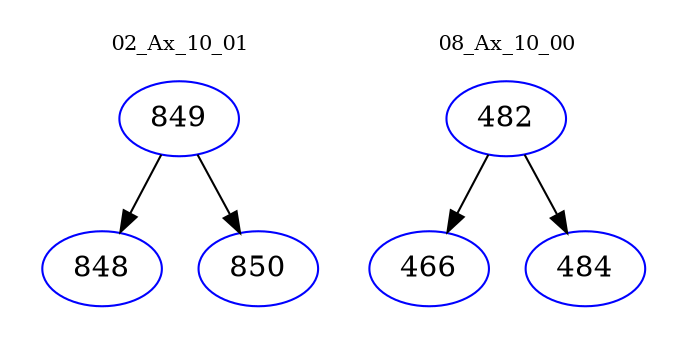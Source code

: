digraph{
subgraph cluster_0 {
color = white
label = "02_Ax_10_01";
fontsize=10;
T0_849 [label="849", color="blue"]
T0_849 -> T0_848 [color="black"]
T0_848 [label="848", color="blue"]
T0_849 -> T0_850 [color="black"]
T0_850 [label="850", color="blue"]
}
subgraph cluster_1 {
color = white
label = "08_Ax_10_00";
fontsize=10;
T1_482 [label="482", color="blue"]
T1_482 -> T1_466 [color="black"]
T1_466 [label="466", color="blue"]
T1_482 -> T1_484 [color="black"]
T1_484 [label="484", color="blue"]
}
}
